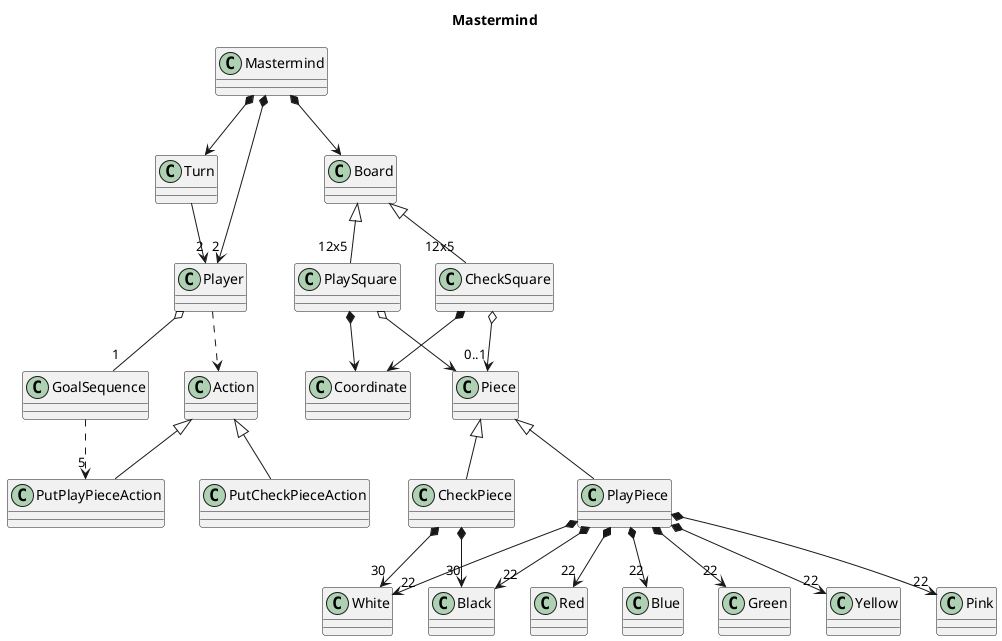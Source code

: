 @startuml

title Mastermind
class Mastermind
class Turn
class Player
class Board
class PlaySquare
class CheckSquare
class Coordinate
class GoalSequence
class Action
class PutPlayPieceAction
class PutCheckPieceAction
class Piece
class CheckPiece
class PlayPiece
class Pink
class Red
class Blue
class Green
class Yellow
class Black
class White


Piece <|-- CheckPiece
Piece <|-- PlayPiece

PlayPiece *--> "22" Pink
PlayPiece *--> "22" Red
PlayPiece *--> "22" Blue
PlayPiece *--> "22" Green
PlayPiece *--> "22" Yellow
PlayPiece *--> "22" Black
PlayPiece *--> "22" White

CheckPiece *--> "30" Black
CheckPiece *--> "30" White

Action <|-- PutPlayPieceAction
Action <|-- PutCheckPieceAction

Board <|-- "12x5" PlaySquare
Board <|-- "12x5" CheckSquare
PlaySquare *--> Coordinate
CheckSquare *--> Coordinate

Mastermind *--> Board
Mastermind *--> Turn
Mastermind *--> "2" Player
Player o-- "1" GoalSequence

GoalSequence ..> "5" PutPlayPieceAction

Player ..> Action
Turn --> "2" Player

PlaySquare o--> Piece
CheckSquare o--> "0..1" Piece

@enduml